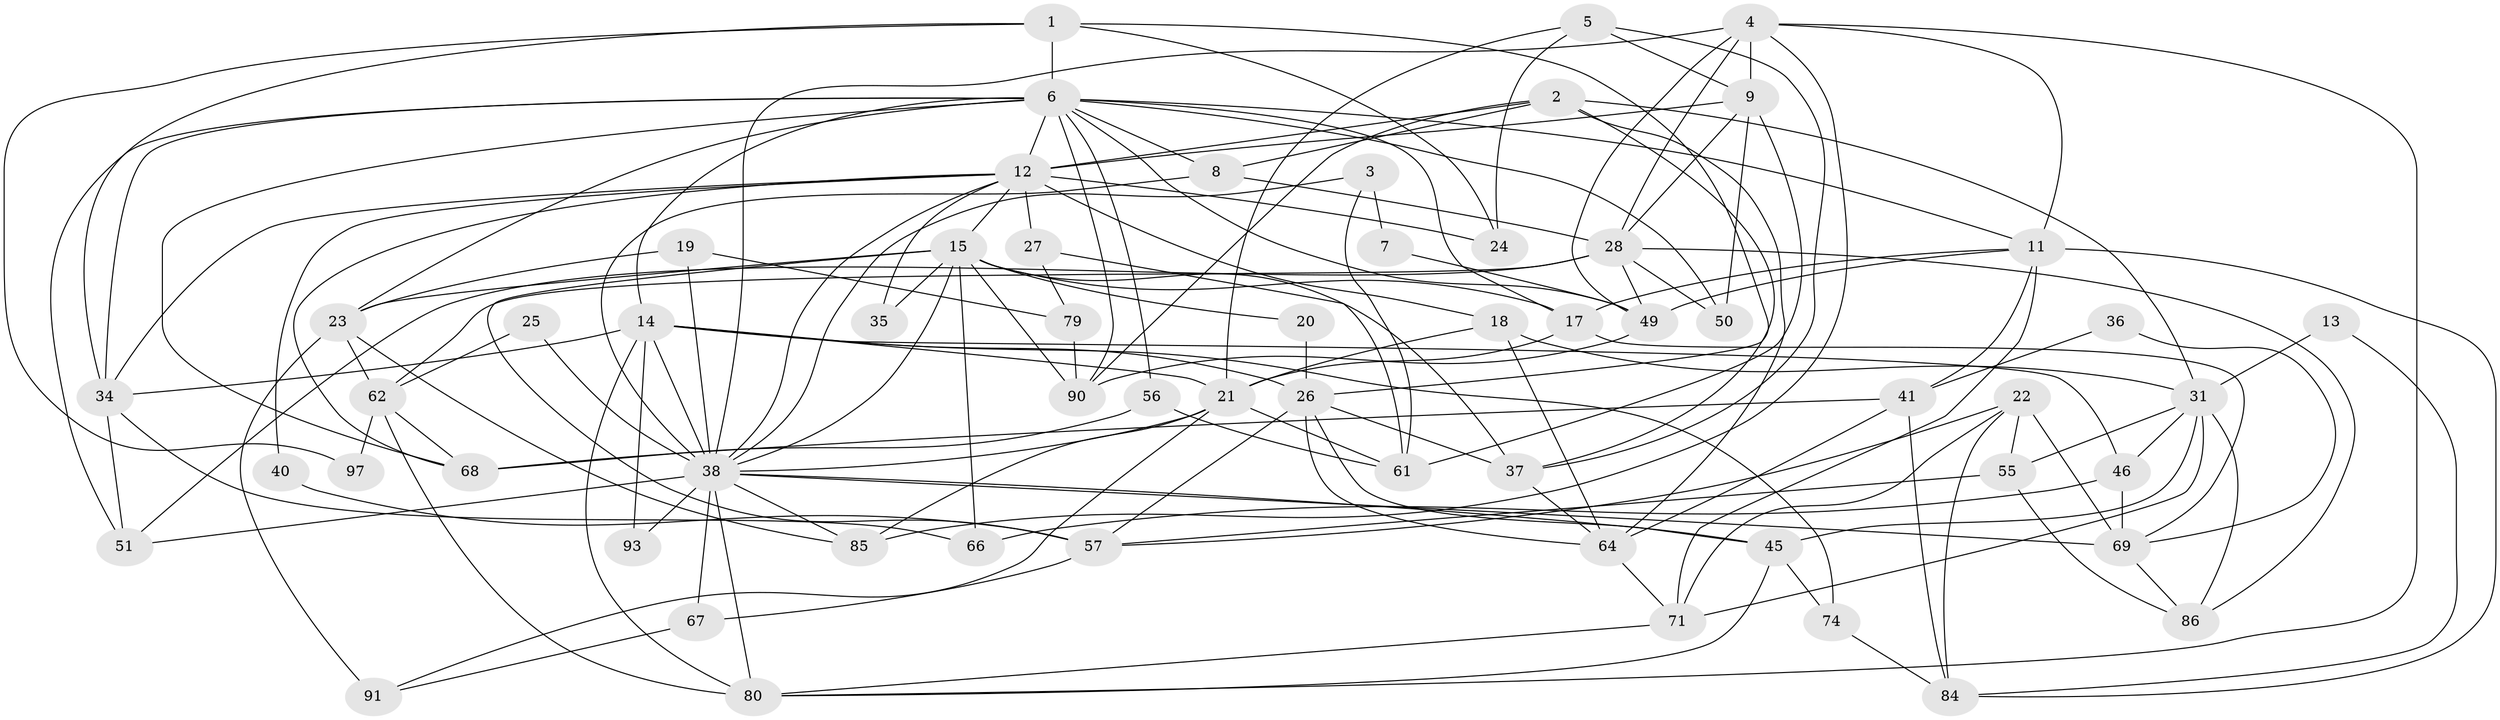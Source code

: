 // original degree distribution, {5: 0.22772277227722773, 3: 0.2376237623762376, 2: 0.13861386138613863, 4: 0.27722772277227725, 6: 0.06930693069306931, 7: 0.04950495049504951}
// Generated by graph-tools (version 1.1) at 2025/18/03/04/25 18:18:56]
// undirected, 60 vertices, 152 edges
graph export_dot {
graph [start="1"]
  node [color=gray90,style=filled];
  1 [super="+10"];
  2 [super="+53"];
  3;
  4 [super="+60"];
  5 [super="+29"];
  6 [super="+52+48"];
  7;
  8 [super="+87"];
  9 [super="+39"];
  11 [super="+70"];
  12 [super="+77+33"];
  13;
  14 [super="+16+65"];
  15 [super="+30"];
  17;
  18 [super="+47"];
  19;
  20;
  21 [super="+59"];
  22 [super="+42"];
  23;
  24;
  25;
  26 [super="+78+43"];
  27;
  28 [super="+44"];
  31 [super="+75"];
  34 [super="+73"];
  35;
  36;
  37;
  38 [super="+54+63"];
  40;
  41;
  45;
  46;
  49;
  50;
  51;
  55;
  56 [super="+58"];
  57 [super="+72"];
  61;
  62 [super="+99+100"];
  64;
  66;
  67;
  68;
  69;
  71 [super="+89"];
  74;
  79;
  80 [super="+82"];
  84;
  85;
  86;
  90 [super="+94"];
  91;
  93;
  97;
  1 -- 24;
  1 -- 97;
  1 -- 34;
  1 -- 6;
  1 -- 26;
  2 -- 8;
  2 -- 12;
  2 -- 64;
  2 -- 37;
  2 -- 90;
  2 -- 31;
  3 -- 61;
  3 -- 7;
  3 -- 38;
  4 -- 85;
  4 -- 38;
  4 -- 49;
  4 -- 11;
  4 -- 80;
  4 -- 9;
  4 -- 28;
  5 -- 37;
  5 -- 24;
  5 -- 9;
  5 -- 21;
  6 -- 49;
  6 -- 50;
  6 -- 12 [weight=2];
  6 -- 8;
  6 -- 34;
  6 -- 68;
  6 -- 17;
  6 -- 51;
  6 -- 23;
  6 -- 90;
  6 -- 11;
  6 -- 56;
  6 -- 14;
  7 -- 49;
  8 -- 28;
  8 -- 38 [weight=2];
  9 -- 61;
  9 -- 50;
  9 -- 28;
  9 -- 12;
  11 -- 71;
  11 -- 41;
  11 -- 49;
  11 -- 17;
  11 -- 84;
  12 -- 35;
  12 -- 34;
  12 -- 68;
  12 -- 40;
  12 -- 24;
  12 -- 27;
  12 -- 15;
  12 -- 38;
  12 -- 18;
  13 -- 84;
  13 -- 31;
  14 -- 46;
  14 -- 74;
  14 -- 80;
  14 -- 34;
  14 -- 21;
  14 -- 93;
  14 -- 26;
  14 -- 38;
  15 -- 37;
  15 -- 17;
  15 -- 20;
  15 -- 66;
  15 -- 35;
  15 -- 23;
  15 -- 90;
  15 -- 38;
  15 -- 57;
  17 -- 21;
  17 -- 69;
  18 -- 64;
  18 -- 31;
  18 -- 21;
  19 -- 38 [weight=2];
  19 -- 23;
  19 -- 79;
  20 -- 26;
  21 -- 61;
  21 -- 85;
  21 -- 91;
  21 -- 38;
  22 -- 69 [weight=2];
  22 -- 84;
  22 -- 55;
  22 -- 71;
  22 -- 57;
  23 -- 85;
  23 -- 91;
  23 -- 62;
  25 -- 62;
  25 -- 38 [weight=2];
  26 -- 64;
  26 -- 57;
  26 -- 45;
  26 -- 37;
  27 -- 79;
  27 -- 61;
  28 -- 49;
  28 -- 51;
  28 -- 50;
  28 -- 86;
  28 -- 62;
  31 -- 55;
  31 -- 46;
  31 -- 45;
  31 -- 71;
  31 -- 86;
  34 -- 66;
  34 -- 51;
  36 -- 41;
  36 -- 69;
  37 -- 64;
  38 -- 67;
  38 -- 51;
  38 -- 85;
  38 -- 80;
  38 -- 93;
  38 -- 69;
  38 -- 45;
  40 -- 57;
  41 -- 84;
  41 -- 64;
  41 -- 68;
  45 -- 74;
  45 -- 80;
  46 -- 66;
  46 -- 69;
  49 -- 90;
  55 -- 57;
  55 -- 86;
  56 -- 68;
  56 -- 61;
  57 -- 67;
  62 -- 80 [weight=2];
  62 -- 97;
  62 -- 68;
  64 -- 71;
  67 -- 91;
  69 -- 86;
  71 -- 80;
  74 -- 84;
  79 -- 90;
}

